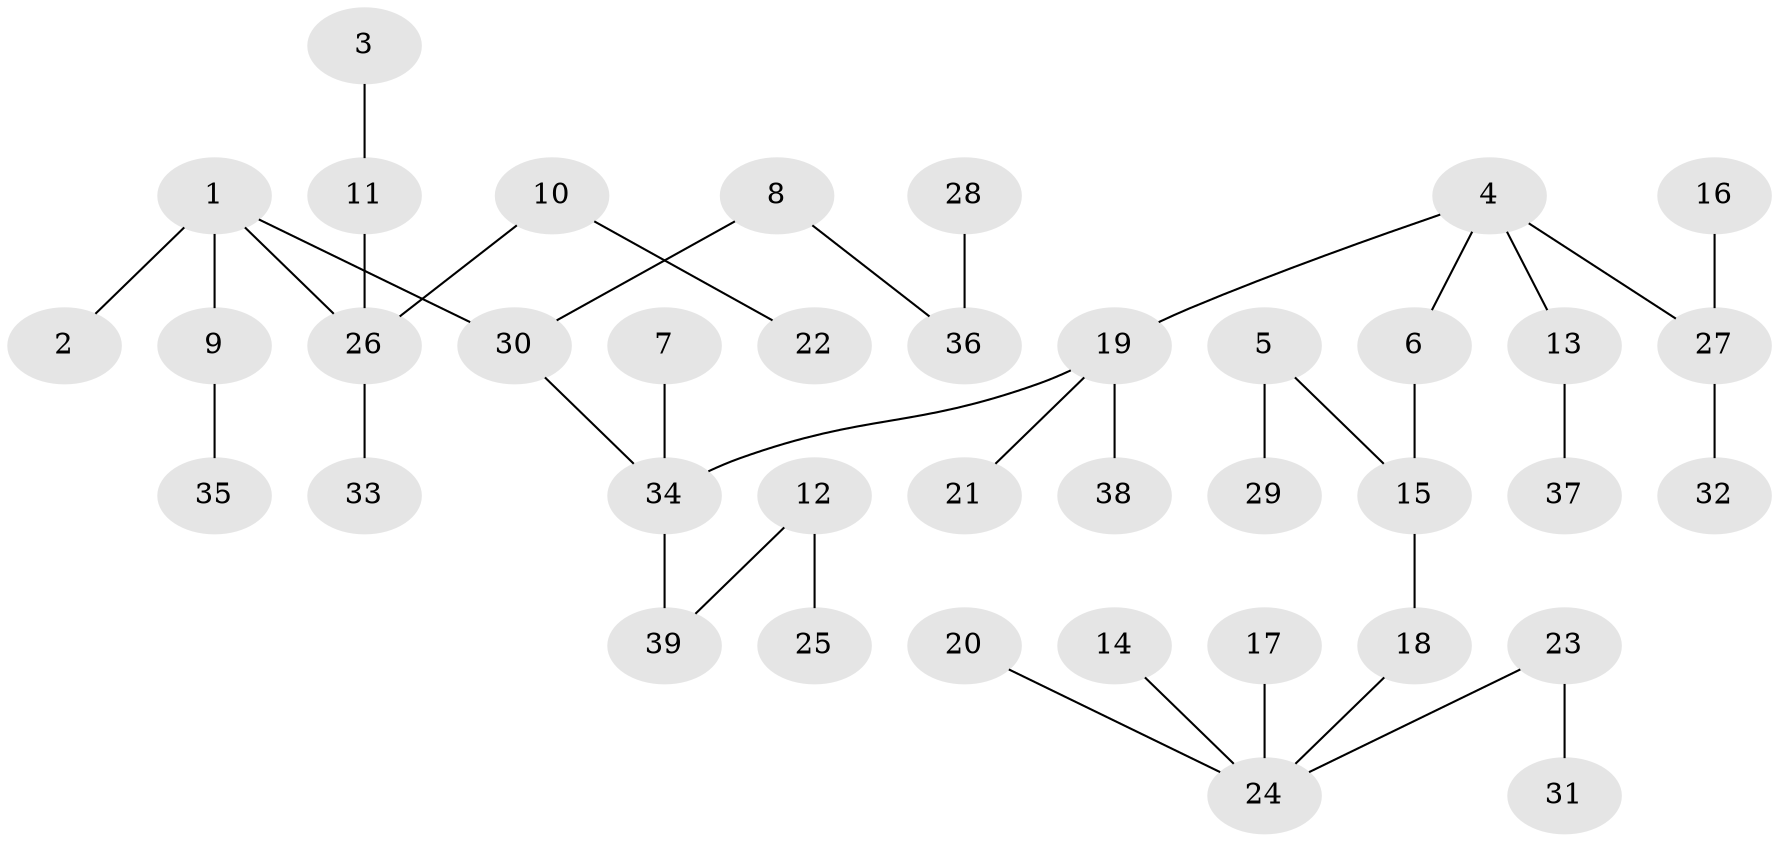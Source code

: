 // original degree distribution, {5: 0.025974025974025976, 4: 0.06493506493506493, 2: 0.2987012987012987, 1: 0.4805194805194805, 3: 0.09090909090909091, 6: 0.03896103896103896}
// Generated by graph-tools (version 1.1) at 2025/02/03/09/25 03:02:25]
// undirected, 39 vertices, 38 edges
graph export_dot {
graph [start="1"]
  node [color=gray90,style=filled];
  1;
  2;
  3;
  4;
  5;
  6;
  7;
  8;
  9;
  10;
  11;
  12;
  13;
  14;
  15;
  16;
  17;
  18;
  19;
  20;
  21;
  22;
  23;
  24;
  25;
  26;
  27;
  28;
  29;
  30;
  31;
  32;
  33;
  34;
  35;
  36;
  37;
  38;
  39;
  1 -- 2 [weight=1.0];
  1 -- 9 [weight=1.0];
  1 -- 26 [weight=1.0];
  1 -- 30 [weight=1.0];
  3 -- 11 [weight=1.0];
  4 -- 6 [weight=1.0];
  4 -- 13 [weight=1.0];
  4 -- 19 [weight=1.0];
  4 -- 27 [weight=1.0];
  5 -- 15 [weight=1.0];
  5 -- 29 [weight=1.0];
  6 -- 15 [weight=1.0];
  7 -- 34 [weight=1.0];
  8 -- 30 [weight=1.0];
  8 -- 36 [weight=1.0];
  9 -- 35 [weight=1.0];
  10 -- 22 [weight=1.0];
  10 -- 26 [weight=1.0];
  11 -- 26 [weight=1.0];
  12 -- 25 [weight=1.0];
  12 -- 39 [weight=1.0];
  13 -- 37 [weight=1.0];
  14 -- 24 [weight=1.0];
  15 -- 18 [weight=1.0];
  16 -- 27 [weight=1.0];
  17 -- 24 [weight=1.0];
  18 -- 24 [weight=1.0];
  19 -- 21 [weight=1.0];
  19 -- 34 [weight=1.0];
  19 -- 38 [weight=1.0];
  20 -- 24 [weight=1.0];
  23 -- 24 [weight=1.0];
  23 -- 31 [weight=1.0];
  26 -- 33 [weight=1.0];
  27 -- 32 [weight=1.0];
  28 -- 36 [weight=1.0];
  30 -- 34 [weight=1.0];
  34 -- 39 [weight=1.0];
}
